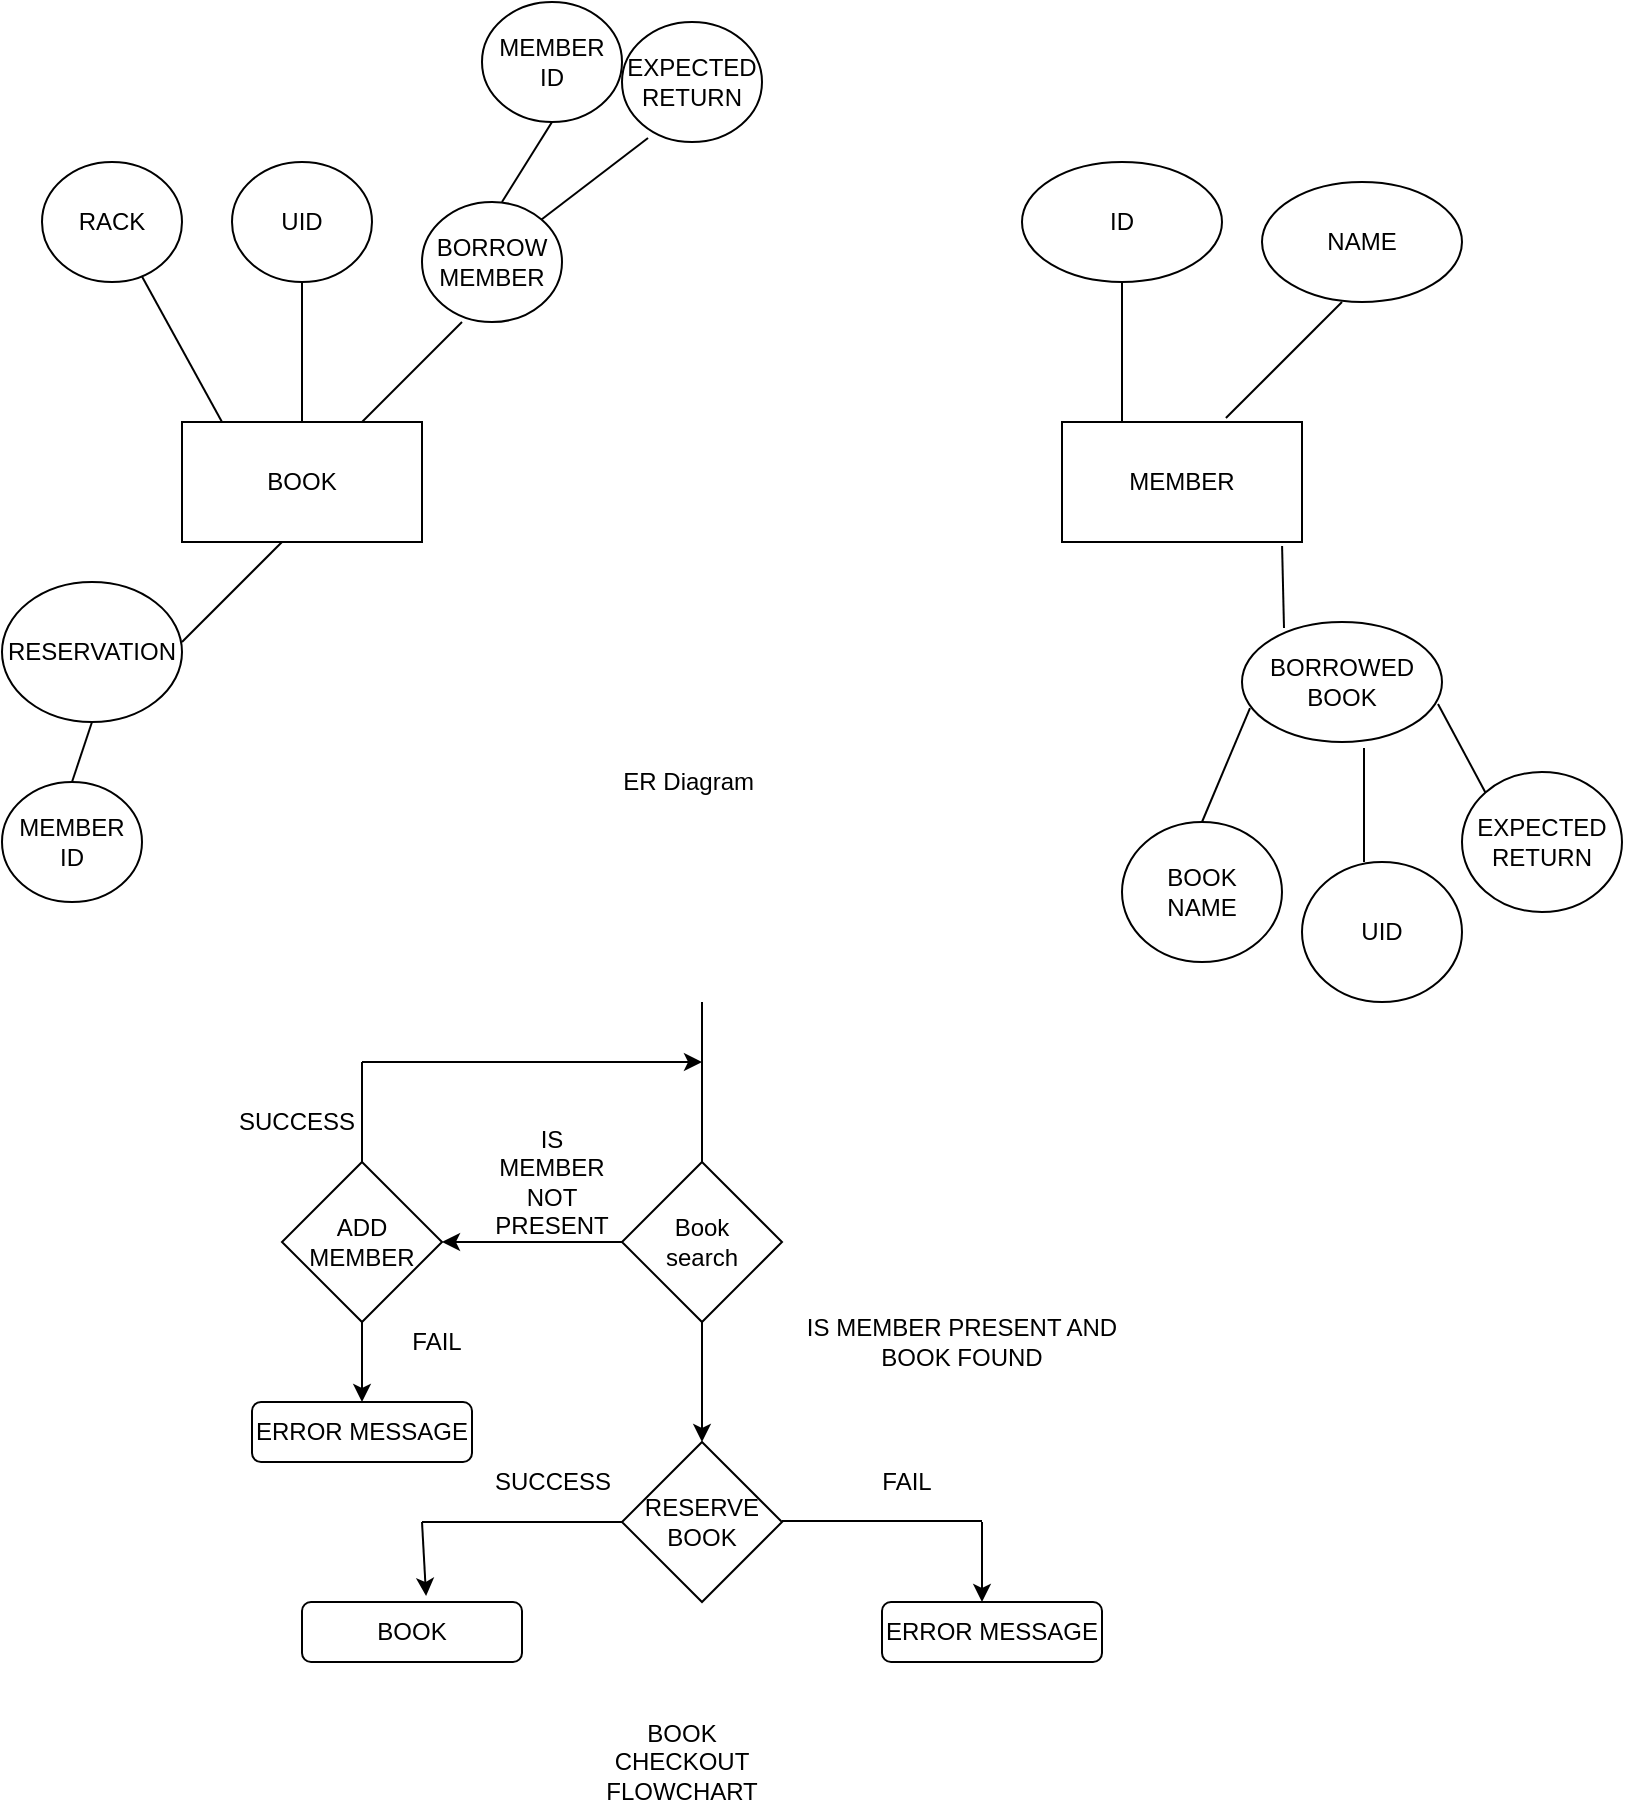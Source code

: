 <mxfile version="14.8.4" type="device"><diagram id="R2lEEEUBdFMjLlhIrx00" name="Page-1"><mxGraphModel dx="1298" dy="834" grid="1" gridSize="10" guides="1" tooltips="1" connect="1" arrows="1" fold="1" page="1" pageScale="1" pageWidth="850" pageHeight="1100" math="0" shadow="0" extFonts="Permanent Marker^https://fonts.googleapis.com/css?family=Permanent+Marker"><root><mxCell id="0"/><mxCell id="1" parent="0"/><mxCell id="3S2pK1oLBBKkfBA2lE52-1" value="BOOK" style="rounded=0;whiteSpace=wrap;html=1;" vertex="1" parent="1"><mxGeometry x="130" y="210" width="120" height="60" as="geometry"/></mxCell><mxCell id="3S2pK1oLBBKkfBA2lE52-2" value="RACK" style="ellipse;whiteSpace=wrap;html=1;" vertex="1" parent="1"><mxGeometry x="60" y="80" width="70" height="60" as="geometry"/></mxCell><mxCell id="3S2pK1oLBBKkfBA2lE52-3" value="UID" style="ellipse;whiteSpace=wrap;html=1;" vertex="1" parent="1"><mxGeometry x="155" y="80" width="70" height="60" as="geometry"/></mxCell><mxCell id="3S2pK1oLBBKkfBA2lE52-4" value="BORROW&lt;br&gt;MEMBER" style="ellipse;whiteSpace=wrap;html=1;" vertex="1" parent="1"><mxGeometry x="250" y="100" width="70" height="60" as="geometry"/></mxCell><mxCell id="3S2pK1oLBBKkfBA2lE52-5" value="RESERVATION" style="ellipse;whiteSpace=wrap;html=1;" vertex="1" parent="1"><mxGeometry x="40" y="290" width="90" height="70" as="geometry"/></mxCell><mxCell id="3S2pK1oLBBKkfBA2lE52-7" value="" style="endArrow=none;html=1;" edge="1" parent="1"><mxGeometry width="50" height="50" relative="1" as="geometry"><mxPoint x="220" y="210" as="sourcePoint"/><mxPoint x="270" y="160" as="targetPoint"/></mxGeometry></mxCell><mxCell id="3S2pK1oLBBKkfBA2lE52-8" value="" style="endArrow=none;html=1;entryX=0.5;entryY=1;entryDx=0;entryDy=0;exitX=0.5;exitY=0;exitDx=0;exitDy=0;" edge="1" parent="1" source="3S2pK1oLBBKkfBA2lE52-1" target="3S2pK1oLBBKkfBA2lE52-3"><mxGeometry width="50" height="50" relative="1" as="geometry"><mxPoint x="180" y="200" as="sourcePoint"/><mxPoint x="205" y="150" as="targetPoint"/></mxGeometry></mxCell><mxCell id="3S2pK1oLBBKkfBA2lE52-9" value="" style="endArrow=none;html=1;exitX=0.5;exitY=0;exitDx=0;exitDy=0;" edge="1" parent="1" target="3S2pK1oLBBKkfBA2lE52-2"><mxGeometry width="50" height="50" relative="1" as="geometry"><mxPoint x="150" y="210" as="sourcePoint"/><mxPoint x="150" y="140" as="targetPoint"/></mxGeometry></mxCell><mxCell id="3S2pK1oLBBKkfBA2lE52-10" value="" style="endArrow=none;html=1;" edge="1" parent="1"><mxGeometry width="50" height="50" relative="1" as="geometry"><mxPoint x="130" y="320" as="sourcePoint"/><mxPoint x="180" y="270" as="targetPoint"/></mxGeometry></mxCell><mxCell id="3S2pK1oLBBKkfBA2lE52-11" value="MEMBER&lt;br&gt;ID" style="ellipse;whiteSpace=wrap;html=1;" vertex="1" parent="1"><mxGeometry x="280" width="70" height="60" as="geometry"/></mxCell><mxCell id="3S2pK1oLBBKkfBA2lE52-12" value="EXPECTED&lt;br&gt;RETURN" style="ellipse;whiteSpace=wrap;html=1;" vertex="1" parent="1"><mxGeometry x="350" y="10" width="70" height="60" as="geometry"/></mxCell><mxCell id="3S2pK1oLBBKkfBA2lE52-13" value="MEMBER&lt;br&gt;ID" style="ellipse;whiteSpace=wrap;html=1;" vertex="1" parent="1"><mxGeometry x="40" y="390" width="70" height="60" as="geometry"/></mxCell><mxCell id="3S2pK1oLBBKkfBA2lE52-14" value="" style="endArrow=none;html=1;exitX=0.5;exitY=1;exitDx=0;exitDy=0;entryX=0.5;entryY=0;entryDx=0;entryDy=0;" edge="1" parent="1" source="3S2pK1oLBBKkfBA2lE52-5" target="3S2pK1oLBBKkfBA2lE52-13"><mxGeometry width="50" height="50" relative="1" as="geometry"><mxPoint x="320" y="140" as="sourcePoint"/><mxPoint x="360" y="100" as="targetPoint"/></mxGeometry></mxCell><mxCell id="3S2pK1oLBBKkfBA2lE52-17" value="" style="endArrow=none;html=1;exitX=1;exitY=0;exitDx=0;exitDy=0;entryX=0.186;entryY=0.967;entryDx=0;entryDy=0;entryPerimeter=0;" edge="1" parent="1" source="3S2pK1oLBBKkfBA2lE52-4" target="3S2pK1oLBBKkfBA2lE52-12"><mxGeometry width="50" height="50" relative="1" as="geometry"><mxPoint x="310" y="100" as="sourcePoint"/><mxPoint x="350" y="80" as="targetPoint"/></mxGeometry></mxCell><mxCell id="3S2pK1oLBBKkfBA2lE52-18" value="" style="endArrow=none;html=1;entryX=0.5;entryY=1;entryDx=0;entryDy=0;" edge="1" parent="1" target="3S2pK1oLBBKkfBA2lE52-11"><mxGeometry width="50" height="50" relative="1" as="geometry"><mxPoint x="290" y="100" as="sourcePoint"/><mxPoint x="333.27" y="59.23" as="targetPoint"/></mxGeometry></mxCell><mxCell id="3S2pK1oLBBKkfBA2lE52-19" value="MEMBER" style="rounded=0;whiteSpace=wrap;html=1;" vertex="1" parent="1"><mxGeometry x="570" y="210" width="120" height="60" as="geometry"/></mxCell><mxCell id="3S2pK1oLBBKkfBA2lE52-20" value="ID" style="ellipse;whiteSpace=wrap;html=1;" vertex="1" parent="1"><mxGeometry x="550" y="80" width="100" height="60" as="geometry"/></mxCell><mxCell id="3S2pK1oLBBKkfBA2lE52-21" value="NAME" style="ellipse;whiteSpace=wrap;html=1;" vertex="1" parent="1"><mxGeometry x="670" y="90" width="100" height="60" as="geometry"/></mxCell><mxCell id="3S2pK1oLBBKkfBA2lE52-22" value="BORROWED&lt;br&gt;BOOK" style="ellipse;whiteSpace=wrap;html=1;" vertex="1" parent="1"><mxGeometry x="660" y="310" width="100" height="60" as="geometry"/></mxCell><mxCell id="3S2pK1oLBBKkfBA2lE52-23" value="BOOK&lt;br&gt;NAME" style="ellipse;whiteSpace=wrap;html=1;" vertex="1" parent="1"><mxGeometry x="600" y="410" width="80" height="70" as="geometry"/></mxCell><mxCell id="3S2pK1oLBBKkfBA2lE52-24" value="UID" style="ellipse;whiteSpace=wrap;html=1;" vertex="1" parent="1"><mxGeometry x="690" y="430" width="80" height="70" as="geometry"/></mxCell><mxCell id="3S2pK1oLBBKkfBA2lE52-25" value="EXPECTED&lt;br&gt;RETURN" style="ellipse;whiteSpace=wrap;html=1;" vertex="1" parent="1"><mxGeometry x="770" y="385" width="80" height="70" as="geometry"/></mxCell><mxCell id="3S2pK1oLBBKkfBA2lE52-26" value="" style="endArrow=none;html=1;exitX=0.683;exitY=-0.033;exitDx=0;exitDy=0;exitPerimeter=0;" edge="1" parent="1" source="3S2pK1oLBBKkfBA2lE52-19"><mxGeometry width="50" height="50" relative="1" as="geometry"><mxPoint x="660" y="200" as="sourcePoint"/><mxPoint x="710" y="150" as="targetPoint"/></mxGeometry></mxCell><mxCell id="3S2pK1oLBBKkfBA2lE52-27" value="" style="endArrow=none;html=1;entryX=0.5;entryY=1;entryDx=0;entryDy=0;exitX=0.25;exitY=0;exitDx=0;exitDy=0;" edge="1" parent="1" source="3S2pK1oLBBKkfBA2lE52-19" target="3S2pK1oLBBKkfBA2lE52-20"><mxGeometry width="50" height="50" relative="1" as="geometry"><mxPoint x="600" y="200" as="sourcePoint"/><mxPoint x="650" y="151.98" as="targetPoint"/></mxGeometry></mxCell><mxCell id="3S2pK1oLBBKkfBA2lE52-28" value="" style="endArrow=none;html=1;entryX=0.04;entryY=0.717;entryDx=0;entryDy=0;exitX=0.5;exitY=0;exitDx=0;exitDy=0;entryPerimeter=0;" edge="1" parent="1" source="3S2pK1oLBBKkfBA2lE52-23" target="3S2pK1oLBBKkfBA2lE52-22"><mxGeometry width="50" height="50" relative="1" as="geometry"><mxPoint x="620" y="340" as="sourcePoint"/><mxPoint x="620" y="270" as="targetPoint"/><Array as="points"/></mxGeometry></mxCell><mxCell id="3S2pK1oLBBKkfBA2lE52-29" value="" style="endArrow=none;html=1;exitX=0.21;exitY=0.05;exitDx=0;exitDy=0;exitPerimeter=0;entryX=0.917;entryY=1.033;entryDx=0;entryDy=0;entryPerimeter=0;" edge="1" parent="1" source="3S2pK1oLBBKkfBA2lE52-22" target="3S2pK1oLBBKkfBA2lE52-19"><mxGeometry width="50" height="50" relative="1" as="geometry"><mxPoint x="680" y="310" as="sourcePoint"/><mxPoint x="680" y="280" as="targetPoint"/></mxGeometry></mxCell><mxCell id="3S2pK1oLBBKkfBA2lE52-30" value="" style="endArrow=none;html=1;entryX=0.61;entryY=1.05;entryDx=0;entryDy=0;entryPerimeter=0;" edge="1" parent="1" target="3S2pK1oLBBKkfBA2lE52-22"><mxGeometry width="50" height="50" relative="1" as="geometry"><mxPoint x="721" y="430" as="sourcePoint"/><mxPoint x="719.5" y="399.49" as="targetPoint"/></mxGeometry></mxCell><mxCell id="3S2pK1oLBBKkfBA2lE52-31" value="" style="endArrow=none;html=1;entryX=0.98;entryY=0.683;entryDx=0;entryDy=0;entryPerimeter=0;exitX=0;exitY=0;exitDx=0;exitDy=0;" edge="1" parent="1" source="3S2pK1oLBBKkfBA2lE52-25" target="3S2pK1oLBBKkfBA2lE52-22"><mxGeometry width="50" height="50" relative="1" as="geometry"><mxPoint x="731" y="440" as="sourcePoint"/><mxPoint x="780" y="360" as="targetPoint"/></mxGeometry></mxCell><mxCell id="3S2pK1oLBBKkfBA2lE52-32" value="ER Diagram&amp;nbsp;" style="text;html=1;strokeColor=none;fillColor=none;align=center;verticalAlign=middle;whiteSpace=wrap;rounded=0;" vertex="1" parent="1"><mxGeometry x="300" y="380" width="170" height="20" as="geometry"/></mxCell><mxCell id="3S2pK1oLBBKkfBA2lE52-33" value="Book&lt;br&gt;search" style="rhombus;whiteSpace=wrap;html=1;" vertex="1" parent="1"><mxGeometry x="350" y="580" width="80" height="80" as="geometry"/></mxCell><mxCell id="3S2pK1oLBBKkfBA2lE52-34" value="ADD&lt;br&gt;MEMBER" style="rhombus;whiteSpace=wrap;html=1;" vertex="1" parent="1"><mxGeometry x="180" y="580" width="80" height="80" as="geometry"/></mxCell><mxCell id="3S2pK1oLBBKkfBA2lE52-35" value="RESERVE&lt;br&gt;BOOK" style="rhombus;whiteSpace=wrap;html=1;" vertex="1" parent="1"><mxGeometry x="350" y="720" width="80" height="80" as="geometry"/></mxCell><mxCell id="3S2pK1oLBBKkfBA2lE52-36" value="BOOK" style="rounded=1;whiteSpace=wrap;html=1;" vertex="1" parent="1"><mxGeometry x="190" y="800" width="110" height="30" as="geometry"/></mxCell><mxCell id="3S2pK1oLBBKkfBA2lE52-37" value="&lt;span&gt;ERROR MESSAGE&lt;/span&gt;" style="rounded=1;whiteSpace=wrap;html=1;" vertex="1" parent="1"><mxGeometry x="480" y="800" width="110" height="30" as="geometry"/></mxCell><mxCell id="3S2pK1oLBBKkfBA2lE52-38" value="ERROR MESSAGE" style="rounded=1;whiteSpace=wrap;html=1;" vertex="1" parent="1"><mxGeometry x="165" y="700" width="110" height="30" as="geometry"/></mxCell><mxCell id="3S2pK1oLBBKkfBA2lE52-39" value="" style="endArrow=classic;html=1;exitX=0.5;exitY=1;exitDx=0;exitDy=0;" edge="1" parent="1" source="3S2pK1oLBBKkfBA2lE52-33"><mxGeometry width="50" height="50" relative="1" as="geometry"><mxPoint x="420" y="660" as="sourcePoint"/><mxPoint x="390" y="720" as="targetPoint"/></mxGeometry></mxCell><mxCell id="3S2pK1oLBBKkfBA2lE52-40" value="" style="endArrow=classic;html=1;exitX=0;exitY=0.5;exitDx=0;exitDy=0;entryX=1;entryY=0.5;entryDx=0;entryDy=0;" edge="1" parent="1" source="3S2pK1oLBBKkfBA2lE52-33" target="3S2pK1oLBBKkfBA2lE52-34"><mxGeometry width="50" height="50" relative="1" as="geometry"><mxPoint x="350" y="640" as="sourcePoint"/><mxPoint x="350" y="700" as="targetPoint"/></mxGeometry></mxCell><mxCell id="3S2pK1oLBBKkfBA2lE52-42" value="" style="endArrow=classic;html=1;exitX=0.5;exitY=1;exitDx=0;exitDy=0;entryX=0.5;entryY=0;entryDx=0;entryDy=0;" edge="1" parent="1" source="3S2pK1oLBBKkfBA2lE52-34" target="3S2pK1oLBBKkfBA2lE52-38"><mxGeometry width="50" height="50" relative="1" as="geometry"><mxPoint x="310" y="680" as="sourcePoint"/><mxPoint x="220" y="680" as="targetPoint"/></mxGeometry></mxCell><mxCell id="3S2pK1oLBBKkfBA2lE52-43" value="" style="endArrow=none;html=1;exitX=0.5;exitY=0;exitDx=0;exitDy=0;" edge="1" parent="1" source="3S2pK1oLBBKkfBA2lE52-33"><mxGeometry width="50" height="50" relative="1" as="geometry"><mxPoint x="390" y="570" as="sourcePoint"/><mxPoint x="390" y="500" as="targetPoint"/></mxGeometry></mxCell><mxCell id="3S2pK1oLBBKkfBA2lE52-44" value="" style="endArrow=classic;html=1;" edge="1" parent="1"><mxGeometry width="50" height="50" relative="1" as="geometry"><mxPoint x="220" y="530" as="sourcePoint"/><mxPoint x="390" y="530" as="targetPoint"/></mxGeometry></mxCell><mxCell id="3S2pK1oLBBKkfBA2lE52-45" value="" style="endArrow=none;html=1;exitX=0.5;exitY=0;exitDx=0;exitDy=0;" edge="1" parent="1" source="3S2pK1oLBBKkfBA2lE52-34"><mxGeometry width="50" height="50" relative="1" as="geometry"><mxPoint x="200" y="600" as="sourcePoint"/><mxPoint x="220" y="530" as="targetPoint"/></mxGeometry></mxCell><mxCell id="3S2pK1oLBBKkfBA2lE52-47" value="" style="endArrow=none;html=1;entryX=0;entryY=0.5;entryDx=0;entryDy=0;" edge="1" parent="1" target="3S2pK1oLBBKkfBA2lE52-35"><mxGeometry width="50" height="50" relative="1" as="geometry"><mxPoint x="250" y="760" as="sourcePoint"/><mxPoint x="340" y="760" as="targetPoint"/></mxGeometry></mxCell><mxCell id="3S2pK1oLBBKkfBA2lE52-50" value="" style="endArrow=classic;html=1;entryX=0.564;entryY=-0.1;entryDx=0;entryDy=0;entryPerimeter=0;" edge="1" parent="1" target="3S2pK1oLBBKkfBA2lE52-36"><mxGeometry width="50" height="50" relative="1" as="geometry"><mxPoint x="250" y="760" as="sourcePoint"/><mxPoint x="185" y="760" as="targetPoint"/></mxGeometry></mxCell><mxCell id="3S2pK1oLBBKkfBA2lE52-51" value="" style="endArrow=none;html=1;entryX=0;entryY=0.5;entryDx=0;entryDy=0;" edge="1" parent="1"><mxGeometry width="50" height="50" relative="1" as="geometry"><mxPoint x="430" y="759.5" as="sourcePoint"/><mxPoint x="530" y="759.5" as="targetPoint"/></mxGeometry></mxCell><mxCell id="3S2pK1oLBBKkfBA2lE52-52" value="" style="endArrow=classic;html=1;" edge="1" parent="1"><mxGeometry width="50" height="50" relative="1" as="geometry"><mxPoint x="530" y="760" as="sourcePoint"/><mxPoint x="530" y="800" as="targetPoint"/></mxGeometry></mxCell><mxCell id="3S2pK1oLBBKkfBA2lE52-53" value="IS MEMBER NOT&lt;br&gt;PRESENT" style="text;html=1;strokeColor=none;fillColor=none;align=center;verticalAlign=middle;whiteSpace=wrap;rounded=0;" vertex="1" parent="1"><mxGeometry x="290" y="580" width="50" height="20" as="geometry"/></mxCell><mxCell id="3S2pK1oLBBKkfBA2lE52-54" value="FAIL" style="text;html=1;strokeColor=none;fillColor=none;align=center;verticalAlign=middle;whiteSpace=wrap;rounded=0;" vertex="1" parent="1"><mxGeometry x="225" y="660" width="65" height="20" as="geometry"/></mxCell><mxCell id="3S2pK1oLBBKkfBA2lE52-55" value="SUCCESS" style="text;html=1;strokeColor=none;fillColor=none;align=center;verticalAlign=middle;whiteSpace=wrap;rounded=0;" vertex="1" parent="1"><mxGeometry x="155" y="550" width="65" height="20" as="geometry"/></mxCell><mxCell id="3S2pK1oLBBKkfBA2lE52-56" value="FAIL" style="text;html=1;strokeColor=none;fillColor=none;align=center;verticalAlign=middle;whiteSpace=wrap;rounded=0;" vertex="1" parent="1"><mxGeometry x="460" y="730" width="65" height="20" as="geometry"/></mxCell><mxCell id="3S2pK1oLBBKkfBA2lE52-57" value="SUCCESS" style="text;html=1;strokeColor=none;fillColor=none;align=center;verticalAlign=middle;whiteSpace=wrap;rounded=0;" vertex="1" parent="1"><mxGeometry x="282.5" y="730" width="65" height="20" as="geometry"/></mxCell><mxCell id="3S2pK1oLBBKkfBA2lE52-58" value="IS MEMBER PRESENT AND BOOK FOUND" style="text;html=1;strokeColor=none;fillColor=none;align=center;verticalAlign=middle;whiteSpace=wrap;rounded=0;" vertex="1" parent="1"><mxGeometry x="430" y="660" width="180" height="20" as="geometry"/></mxCell><mxCell id="3S2pK1oLBBKkfBA2lE52-59" value="BOOK CHECKOUT FLOWCHART" style="text;html=1;strokeColor=none;fillColor=none;align=center;verticalAlign=middle;whiteSpace=wrap;rounded=0;" vertex="1" parent="1"><mxGeometry x="360" y="870" width="40" height="20" as="geometry"/></mxCell></root></mxGraphModel></diagram></mxfile>